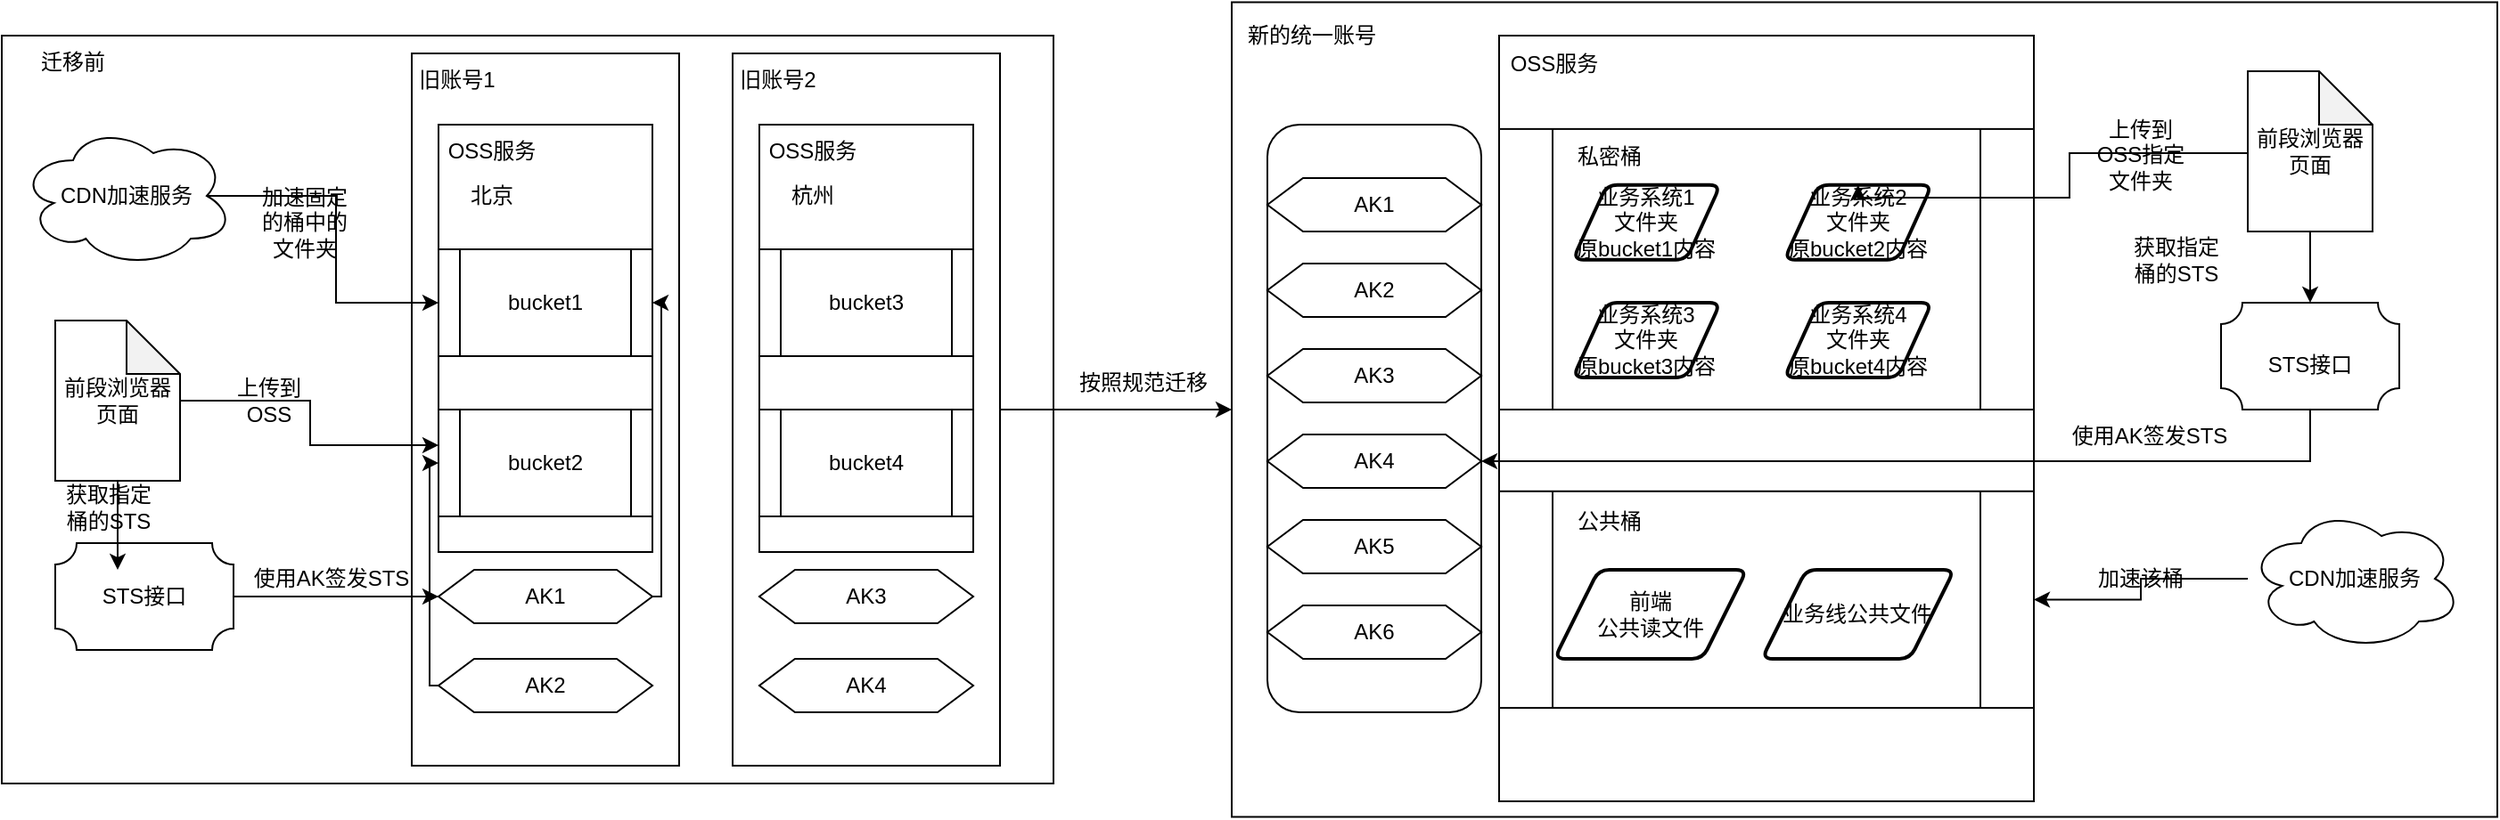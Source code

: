 <mxfile version="23.1.5" type="github">
  <diagram name="第 1 页" id="iLjAjqQb9KWdLm3wUgoo">
    <mxGraphModel dx="2198" dy="721" grid="1" gridSize="10" guides="1" tooltips="1" connect="1" arrows="1" fold="1" page="1" pageScale="1" pageWidth="827" pageHeight="1169" math="0" shadow="0">
      <root>
        <mxCell id="0" />
        <mxCell id="1" parent="0" />
        <mxCell id="bZHoPSVfE0p630b7jCPD-7" value="" style="rounded=0;whiteSpace=wrap;html=1;" vertex="1" parent="1">
          <mxGeometry x="360" y="71.25" width="710" height="457.5" as="geometry" />
        </mxCell>
        <mxCell id="bZHoPSVfE0p630b7jCPD-23" value="" style="rounded=0;whiteSpace=wrap;html=1;" vertex="1" parent="1">
          <mxGeometry x="-330" y="90" width="590" height="420" as="geometry" />
        </mxCell>
        <mxCell id="bZHoPSVfE0p630b7jCPD-8" value="" style="edgeStyle=orthogonalEdgeStyle;rounded=0;orthogonalLoop=1;jettySize=auto;html=1;" edge="1" parent="1" source="bZHoPSVfE0p630b7jCPD-1" target="bZHoPSVfE0p630b7jCPD-7">
          <mxGeometry relative="1" as="geometry" />
        </mxCell>
        <mxCell id="bZHoPSVfE0p630b7jCPD-56" value="" style="rounded=1;whiteSpace=wrap;html=1;" vertex="1" parent="1">
          <mxGeometry x="380" y="140" width="120" height="330" as="geometry" />
        </mxCell>
        <mxCell id="bZHoPSVfE0p630b7jCPD-1" value="" style="rounded=0;whiteSpace=wrap;html=1;" vertex="1" parent="1">
          <mxGeometry x="80" y="100" width="150" height="400" as="geometry" />
        </mxCell>
        <mxCell id="bZHoPSVfE0p630b7jCPD-2" value="旧账号2" style="text;html=1;align=center;verticalAlign=middle;resizable=0;points=[];autosize=1;strokeColor=none;fillColor=none;" vertex="1" parent="1">
          <mxGeometry x="70" y="100" width="70" height="30" as="geometry" />
        </mxCell>
        <mxCell id="bZHoPSVfE0p630b7jCPD-3" value="" style="rounded=0;whiteSpace=wrap;html=1;" vertex="1" parent="1">
          <mxGeometry x="95" y="140" width="120" height="240" as="geometry" />
        </mxCell>
        <mxCell id="bZHoPSVfE0p630b7jCPD-4" value="OSS服务" style="text;html=1;align=center;verticalAlign=middle;whiteSpace=wrap;rounded=0;" vertex="1" parent="1">
          <mxGeometry x="95" y="140" width="60" height="30" as="geometry" />
        </mxCell>
        <mxCell id="bZHoPSVfE0p630b7jCPD-5" value="bucket3" style="shape=process;whiteSpace=wrap;html=1;backgroundOutline=1;" vertex="1" parent="1">
          <mxGeometry x="95" y="210" width="120" height="60" as="geometry" />
        </mxCell>
        <mxCell id="bZHoPSVfE0p630b7jCPD-6" value="bucket4" style="shape=process;whiteSpace=wrap;html=1;backgroundOutline=1;" vertex="1" parent="1">
          <mxGeometry x="95" y="300" width="120" height="60" as="geometry" />
        </mxCell>
        <mxCell id="bZHoPSVfE0p630b7jCPD-9" value="按照规范迁移" style="text;html=1;align=center;verticalAlign=middle;resizable=0;points=[];autosize=1;strokeColor=none;fillColor=none;" vertex="1" parent="1">
          <mxGeometry x="260" y="270" width="100" height="30" as="geometry" />
        </mxCell>
        <mxCell id="bZHoPSVfE0p630b7jCPD-10" value="新的统一账号" style="text;html=1;align=center;verticalAlign=middle;whiteSpace=wrap;rounded=0;" vertex="1" parent="1">
          <mxGeometry x="360" y="75" width="90" height="30" as="geometry" />
        </mxCell>
        <mxCell id="bZHoPSVfE0p630b7jCPD-17" value="" style="rounded=0;whiteSpace=wrap;html=1;" vertex="1" parent="1">
          <mxGeometry x="-100" y="100" width="150" height="400" as="geometry" />
        </mxCell>
        <mxCell id="bZHoPSVfE0p630b7jCPD-18" value="旧账号1" style="text;html=1;align=center;verticalAlign=middle;resizable=0;points=[];autosize=1;strokeColor=none;fillColor=none;" vertex="1" parent="1">
          <mxGeometry x="-110" y="100" width="70" height="30" as="geometry" />
        </mxCell>
        <mxCell id="bZHoPSVfE0p630b7jCPD-19" value="" style="rounded=0;whiteSpace=wrap;html=1;" vertex="1" parent="1">
          <mxGeometry x="-85" y="140" width="120" height="240" as="geometry" />
        </mxCell>
        <mxCell id="bZHoPSVfE0p630b7jCPD-20" value="OSS服务" style="text;html=1;align=center;verticalAlign=middle;whiteSpace=wrap;rounded=0;" vertex="1" parent="1">
          <mxGeometry x="-85" y="140" width="60" height="30" as="geometry" />
        </mxCell>
        <mxCell id="bZHoPSVfE0p630b7jCPD-21" value="bucket1" style="shape=process;whiteSpace=wrap;html=1;backgroundOutline=1;" vertex="1" parent="1">
          <mxGeometry x="-85" y="210" width="120" height="60" as="geometry" />
        </mxCell>
        <mxCell id="bZHoPSVfE0p630b7jCPD-22" value="bucket2" style="shape=process;whiteSpace=wrap;html=1;backgroundOutline=1;" vertex="1" parent="1">
          <mxGeometry x="-85" y="300" width="120" height="60" as="geometry" />
        </mxCell>
        <mxCell id="bZHoPSVfE0p630b7jCPD-24" value="迁移前" style="text;html=1;align=center;verticalAlign=middle;whiteSpace=wrap;rounded=0;" vertex="1" parent="1">
          <mxGeometry x="-320" y="90" width="60" height="30" as="geometry" />
        </mxCell>
        <mxCell id="bZHoPSVfE0p630b7jCPD-26" style="edgeStyle=orthogonalEdgeStyle;rounded=0;orthogonalLoop=1;jettySize=auto;html=1;exitX=0.875;exitY=0.5;exitDx=0;exitDy=0;exitPerimeter=0;" edge="1" parent="1" source="bZHoPSVfE0p630b7jCPD-34" target="bZHoPSVfE0p630b7jCPD-21">
          <mxGeometry relative="1" as="geometry">
            <mxPoint x="-190" y="180" as="sourcePoint" />
          </mxGeometry>
        </mxCell>
        <mxCell id="bZHoPSVfE0p630b7jCPD-27" value="加速固定的桶中的文件夹" style="text;html=1;align=center;verticalAlign=middle;whiteSpace=wrap;rounded=0;" vertex="1" parent="1">
          <mxGeometry x="-190" y="180" width="60" height="30" as="geometry" />
        </mxCell>
        <mxCell id="bZHoPSVfE0p630b7jCPD-28" value="杭州" style="text;html=1;align=center;verticalAlign=middle;whiteSpace=wrap;rounded=0;" vertex="1" parent="1">
          <mxGeometry x="95" y="165" width="60" height="30" as="geometry" />
        </mxCell>
        <mxCell id="bZHoPSVfE0p630b7jCPD-29" value="北京" style="text;html=1;align=center;verticalAlign=middle;whiteSpace=wrap;rounded=0;" vertex="1" parent="1">
          <mxGeometry x="-85" y="165" width="60" height="30" as="geometry" />
        </mxCell>
        <mxCell id="bZHoPSVfE0p630b7jCPD-38" style="edgeStyle=orthogonalEdgeStyle;rounded=0;orthogonalLoop=1;jettySize=auto;html=1;" edge="1" parent="1" source="bZHoPSVfE0p630b7jCPD-30" target="bZHoPSVfE0p630b7jCPD-21">
          <mxGeometry relative="1" as="geometry">
            <Array as="points">
              <mxPoint x="40" y="405" />
              <mxPoint x="40" y="240" />
            </Array>
          </mxGeometry>
        </mxCell>
        <mxCell id="bZHoPSVfE0p630b7jCPD-30" value="AK1" style="shape=hexagon;perimeter=hexagonPerimeter2;whiteSpace=wrap;html=1;fixedSize=1;" vertex="1" parent="1">
          <mxGeometry x="-85" y="390" width="120" height="30" as="geometry" />
        </mxCell>
        <mxCell id="bZHoPSVfE0p630b7jCPD-31" value="AK4" style="shape=hexagon;perimeter=hexagonPerimeter2;whiteSpace=wrap;html=1;fixedSize=1;" vertex="1" parent="1">
          <mxGeometry x="95" y="440" width="120" height="30" as="geometry" />
        </mxCell>
        <mxCell id="bZHoPSVfE0p630b7jCPD-32" value="AK3" style="shape=hexagon;perimeter=hexagonPerimeter2;whiteSpace=wrap;html=1;fixedSize=1;" vertex="1" parent="1">
          <mxGeometry x="95" y="390" width="120" height="30" as="geometry" />
        </mxCell>
        <mxCell id="bZHoPSVfE0p630b7jCPD-39" style="edgeStyle=orthogonalEdgeStyle;rounded=0;orthogonalLoop=1;jettySize=auto;html=1;entryX=0;entryY=0.5;entryDx=0;entryDy=0;" edge="1" parent="1" source="bZHoPSVfE0p630b7jCPD-33" target="bZHoPSVfE0p630b7jCPD-22">
          <mxGeometry relative="1" as="geometry">
            <Array as="points">
              <mxPoint x="-90" y="455" />
              <mxPoint x="-90" y="330" />
            </Array>
          </mxGeometry>
        </mxCell>
        <mxCell id="bZHoPSVfE0p630b7jCPD-33" value="AK2" style="shape=hexagon;perimeter=hexagonPerimeter2;whiteSpace=wrap;html=1;fixedSize=1;" vertex="1" parent="1">
          <mxGeometry x="-85" y="440" width="120" height="30" as="geometry" />
        </mxCell>
        <mxCell id="bZHoPSVfE0p630b7jCPD-34" value="CDN加速服务" style="ellipse;shape=cloud;whiteSpace=wrap;html=1;" vertex="1" parent="1">
          <mxGeometry x="-320" y="140" width="120" height="80" as="geometry" />
        </mxCell>
        <mxCell id="bZHoPSVfE0p630b7jCPD-40" style="edgeStyle=orthogonalEdgeStyle;rounded=0;orthogonalLoop=1;jettySize=auto;html=1;" edge="1" parent="1" source="bZHoPSVfE0p630b7jCPD-35" target="bZHoPSVfE0p630b7jCPD-30">
          <mxGeometry relative="1" as="geometry" />
        </mxCell>
        <mxCell id="bZHoPSVfE0p630b7jCPD-35" value="" style="verticalLabelPosition=bottom;verticalAlign=top;html=1;shape=mxgraph.basic.plaque;dx=6;whiteSpace=wrap;" vertex="1" parent="1">
          <mxGeometry x="-300" y="375" width="100" height="60" as="geometry" />
        </mxCell>
        <mxCell id="bZHoPSVfE0p630b7jCPD-36" value="STS接口" style="text;html=1;align=center;verticalAlign=middle;whiteSpace=wrap;rounded=0;" vertex="1" parent="1">
          <mxGeometry x="-280" y="390" width="60" height="30" as="geometry" />
        </mxCell>
        <mxCell id="bZHoPSVfE0p630b7jCPD-41" value="使用AK签发STS" style="text;html=1;align=center;verticalAlign=middle;whiteSpace=wrap;rounded=0;" vertex="1" parent="1">
          <mxGeometry x="-190" y="380" width="90" height="30" as="geometry" />
        </mxCell>
        <mxCell id="bZHoPSVfE0p630b7jCPD-43" style="edgeStyle=orthogonalEdgeStyle;rounded=0;orthogonalLoop=1;jettySize=auto;html=1;entryX=0.25;entryY=0;entryDx=0;entryDy=0;" edge="1" parent="1" source="bZHoPSVfE0p630b7jCPD-42" target="bZHoPSVfE0p630b7jCPD-36">
          <mxGeometry relative="1" as="geometry" />
        </mxCell>
        <mxCell id="bZHoPSVfE0p630b7jCPD-42" value="前段浏览器页面" style="shape=note;whiteSpace=wrap;html=1;backgroundOutline=1;darkOpacity=0.05;" vertex="1" parent="1">
          <mxGeometry x="-300" y="250" width="70" height="90" as="geometry" />
        </mxCell>
        <mxCell id="bZHoPSVfE0p630b7jCPD-45" value="&lt;div&gt;获取指定桶的STS&lt;/div&gt;" style="text;html=1;align=center;verticalAlign=middle;whiteSpace=wrap;rounded=0;" vertex="1" parent="1">
          <mxGeometry x="-300" y="340" width="60" height="30" as="geometry" />
        </mxCell>
        <mxCell id="bZHoPSVfE0p630b7jCPD-48" value="" style="edgeStyle=orthogonalEdgeStyle;rounded=0;orthogonalLoop=1;jettySize=auto;html=1;" edge="1" parent="1" source="bZHoPSVfE0p630b7jCPD-42" target="bZHoPSVfE0p630b7jCPD-22">
          <mxGeometry relative="1" as="geometry">
            <mxPoint x="-230" y="295" as="sourcePoint" />
            <mxPoint x="-85" y="320" as="targetPoint" />
            <Array as="points">
              <mxPoint x="-157" y="295" />
              <mxPoint x="-157" y="320" />
            </Array>
          </mxGeometry>
        </mxCell>
        <mxCell id="bZHoPSVfE0p630b7jCPD-47" value="上传到OSS" style="text;html=1;align=center;verticalAlign=middle;whiteSpace=wrap;rounded=0;" vertex="1" parent="1">
          <mxGeometry x="-210" y="280" width="60" height="30" as="geometry" />
        </mxCell>
        <mxCell id="bZHoPSVfE0p630b7jCPD-49" value="AK2" style="shape=hexagon;perimeter=hexagonPerimeter2;whiteSpace=wrap;html=1;fixedSize=1;" vertex="1" parent="1">
          <mxGeometry x="380" y="218" width="120" height="30" as="geometry" />
        </mxCell>
        <mxCell id="bZHoPSVfE0p630b7jCPD-50" value="AK6" style="shape=hexagon;perimeter=hexagonPerimeter2;whiteSpace=wrap;html=1;fixedSize=1;" vertex="1" parent="1">
          <mxGeometry x="380" y="410" width="120" height="30" as="geometry" />
        </mxCell>
        <mxCell id="bZHoPSVfE0p630b7jCPD-51" value="AK1" style="shape=hexagon;perimeter=hexagonPerimeter2;whiteSpace=wrap;html=1;fixedSize=1;" vertex="1" parent="1">
          <mxGeometry x="380" y="170" width="120" height="30" as="geometry" />
        </mxCell>
        <mxCell id="bZHoPSVfE0p630b7jCPD-52" value="AK3" style="shape=hexagon;perimeter=hexagonPerimeter2;whiteSpace=wrap;html=1;fixedSize=1;" vertex="1" parent="1">
          <mxGeometry x="380" y="266" width="120" height="30" as="geometry" />
        </mxCell>
        <mxCell id="bZHoPSVfE0p630b7jCPD-53" value="AK4" style="shape=hexagon;perimeter=hexagonPerimeter2;whiteSpace=wrap;html=1;fixedSize=1;" vertex="1" parent="1">
          <mxGeometry x="380" y="314" width="120" height="30" as="geometry" />
        </mxCell>
        <mxCell id="bZHoPSVfE0p630b7jCPD-54" value="AK5" style="shape=hexagon;perimeter=hexagonPerimeter2;whiteSpace=wrap;html=1;fixedSize=1;" vertex="1" parent="1">
          <mxGeometry x="380" y="362" width="120" height="30" as="geometry" />
        </mxCell>
        <mxCell id="bZHoPSVfE0p630b7jCPD-64" value="" style="group" vertex="1" connectable="0" parent="1">
          <mxGeometry x="510" y="90" width="300" height="430" as="geometry" />
        </mxCell>
        <mxCell id="bZHoPSVfE0p630b7jCPD-57" value="" style="rounded=0;whiteSpace=wrap;html=1;" vertex="1" parent="bZHoPSVfE0p630b7jCPD-64">
          <mxGeometry width="300" height="430" as="geometry" />
        </mxCell>
        <mxCell id="bZHoPSVfE0p630b7jCPD-58" value="OSS服务" style="text;html=1;align=center;verticalAlign=middle;whiteSpace=wrap;rounded=0;" vertex="1" parent="bZHoPSVfE0p630b7jCPD-64">
          <mxGeometry width="62.069" height="31.463" as="geometry" />
        </mxCell>
        <mxCell id="bZHoPSVfE0p630b7jCPD-59" value="" style="shape=process;whiteSpace=wrap;html=1;backgroundOutline=1;" vertex="1" parent="bZHoPSVfE0p630b7jCPD-64">
          <mxGeometry y="52.44" width="300" height="157.56" as="geometry" />
        </mxCell>
        <mxCell id="bZHoPSVfE0p630b7jCPD-60" value="" style="shape=process;whiteSpace=wrap;html=1;backgroundOutline=1;" vertex="1" parent="bZHoPSVfE0p630b7jCPD-64">
          <mxGeometry y="255.902" width="300" height="121.659" as="geometry" />
        </mxCell>
        <mxCell id="bZHoPSVfE0p630b7jCPD-61" value="私密桶" style="text;html=1;align=center;verticalAlign=middle;whiteSpace=wrap;rounded=0;" vertex="1" parent="bZHoPSVfE0p630b7jCPD-64">
          <mxGeometry x="31.034" y="52.439" width="62.069" height="31.463" as="geometry" />
        </mxCell>
        <mxCell id="bZHoPSVfE0p630b7jCPD-62" value="公共桶" style="text;html=1;align=center;verticalAlign=middle;whiteSpace=wrap;rounded=0;" vertex="1" parent="bZHoPSVfE0p630b7jCPD-64">
          <mxGeometry x="31.034" y="256.951" width="62.069" height="31.463" as="geometry" />
        </mxCell>
        <mxCell id="bZHoPSVfE0p630b7jCPD-63" value="&lt;div&gt;业务系统1&lt;/div&gt;&lt;div&gt;文件夹&lt;/div&gt;&lt;div&gt;原bucket1内容&lt;br&gt;&lt;/div&gt;" style="shape=parallelogram;html=1;strokeWidth=2;perimeter=parallelogramPerimeter;whiteSpace=wrap;rounded=1;arcSize=12;size=0.23;" vertex="1" parent="bZHoPSVfE0p630b7jCPD-64">
          <mxGeometry x="41.379" y="83.902" width="82.759" height="41.951" as="geometry" />
        </mxCell>
        <mxCell id="bZHoPSVfE0p630b7jCPD-73" value="&lt;div&gt;业务系统2&lt;/div&gt;&lt;div&gt;文件夹&lt;/div&gt;&lt;div&gt;原bucket2内容&lt;br&gt;&lt;/div&gt;" style="shape=parallelogram;html=1;strokeWidth=2;perimeter=parallelogramPerimeter;whiteSpace=wrap;rounded=1;arcSize=12;size=0.23;" vertex="1" parent="bZHoPSVfE0p630b7jCPD-64">
          <mxGeometry x="159.999" y="83.902" width="82.759" height="41.951" as="geometry" />
        </mxCell>
        <mxCell id="bZHoPSVfE0p630b7jCPD-74" value="&lt;div&gt;业务系统3&lt;/div&gt;&lt;div&gt;文件夹&lt;/div&gt;&lt;div&gt;原bucket3内容&lt;br&gt;&lt;/div&gt;" style="shape=parallelogram;html=1;strokeWidth=2;perimeter=parallelogramPerimeter;whiteSpace=wrap;rounded=1;arcSize=12;size=0.23;" vertex="1" parent="bZHoPSVfE0p630b7jCPD-64">
          <mxGeometry x="41.379" y="150.002" width="82.759" height="41.951" as="geometry" />
        </mxCell>
        <mxCell id="bZHoPSVfE0p630b7jCPD-75" value="&lt;div&gt;业务系统4&lt;/div&gt;&lt;div&gt;文件夹&lt;/div&gt;&lt;div&gt;原bucket4内容&lt;br&gt;&lt;/div&gt;" style="shape=parallelogram;html=1;strokeWidth=2;perimeter=parallelogramPerimeter;whiteSpace=wrap;rounded=1;arcSize=12;size=0.23;" vertex="1" parent="bZHoPSVfE0p630b7jCPD-64">
          <mxGeometry x="159.999" y="150.002" width="82.759" height="41.951" as="geometry" />
        </mxCell>
        <mxCell id="bZHoPSVfE0p630b7jCPD-76" value="&lt;div&gt;前端&lt;/div&gt;&lt;div&gt;公共读文件&lt;/div&gt;" style="shape=parallelogram;html=1;strokeWidth=2;perimeter=parallelogramPerimeter;whiteSpace=wrap;rounded=1;arcSize=12;size=0.23;" vertex="1" parent="bZHoPSVfE0p630b7jCPD-64">
          <mxGeometry x="31.03" y="300" width="107.93" height="50" as="geometry" />
        </mxCell>
        <mxCell id="bZHoPSVfE0p630b7jCPD-77" value="业务线公共文件" style="shape=parallelogram;html=1;strokeWidth=2;perimeter=parallelogramPerimeter;whiteSpace=wrap;rounded=1;arcSize=12;size=0.23;" vertex="1" parent="bZHoPSVfE0p630b7jCPD-64">
          <mxGeometry x="147.41" y="300" width="107.93" height="50" as="geometry" />
        </mxCell>
        <mxCell id="bZHoPSVfE0p630b7jCPD-78" value="加速该桶" style="text;html=1;align=center;verticalAlign=middle;whiteSpace=wrap;rounded=0;" vertex="1" parent="1">
          <mxGeometry x="840" y="380" width="60" height="30" as="geometry" />
        </mxCell>
        <mxCell id="bZHoPSVfE0p630b7jCPD-81" style="edgeStyle=orthogonalEdgeStyle;rounded=0;orthogonalLoop=1;jettySize=auto;html=1;" edge="1" parent="1" source="bZHoPSVfE0p630b7jCPD-79" target="bZHoPSVfE0p630b7jCPD-60">
          <mxGeometry relative="1" as="geometry" />
        </mxCell>
        <mxCell id="bZHoPSVfE0p630b7jCPD-79" value="CDN加速服务" style="ellipse;shape=cloud;whiteSpace=wrap;html=1;" vertex="1" parent="1">
          <mxGeometry x="930" y="355" width="120" height="80" as="geometry" />
        </mxCell>
        <mxCell id="bZHoPSVfE0p630b7jCPD-82" style="edgeStyle=orthogonalEdgeStyle;rounded=0;orthogonalLoop=1;jettySize=auto;html=1;entryX=1;entryY=0.5;entryDx=0;entryDy=0;exitX=0.5;exitY=1;exitDx=0;exitDy=0;exitPerimeter=0;" edge="1" parent="1" source="bZHoPSVfE0p630b7jCPD-83" target="bZHoPSVfE0p630b7jCPD-53">
          <mxGeometry relative="1" as="geometry">
            <mxPoint x="1075" y="266" as="targetPoint" />
            <Array as="points" />
          </mxGeometry>
        </mxCell>
        <mxCell id="bZHoPSVfE0p630b7jCPD-83" value="" style="verticalLabelPosition=bottom;verticalAlign=top;html=1;shape=mxgraph.basic.plaque;dx=6;whiteSpace=wrap;" vertex="1" parent="1">
          <mxGeometry x="915" y="240" width="100" height="60" as="geometry" />
        </mxCell>
        <mxCell id="bZHoPSVfE0p630b7jCPD-84" value="STS接口" style="text;html=1;align=center;verticalAlign=middle;whiteSpace=wrap;rounded=0;" vertex="1" parent="1">
          <mxGeometry x="935" y="260" width="60" height="30" as="geometry" />
        </mxCell>
        <mxCell id="bZHoPSVfE0p630b7jCPD-86" style="edgeStyle=orthogonalEdgeStyle;rounded=0;orthogonalLoop=1;jettySize=auto;html=1;" edge="1" parent="1" source="bZHoPSVfE0p630b7jCPD-87">
          <mxGeometry relative="1" as="geometry">
            <mxPoint x="965" y="240" as="targetPoint" />
          </mxGeometry>
        </mxCell>
        <mxCell id="bZHoPSVfE0p630b7jCPD-87" value="前段浏览器页面" style="shape=note;whiteSpace=wrap;html=1;backgroundOutline=1;darkOpacity=0.05;" vertex="1" parent="1">
          <mxGeometry x="930" y="110" width="70" height="90" as="geometry" />
        </mxCell>
        <mxCell id="bZHoPSVfE0p630b7jCPD-88" value="&lt;div&gt;获取指定桶的STS&lt;/div&gt;" style="text;html=1;align=center;verticalAlign=middle;whiteSpace=wrap;rounded=0;" vertex="1" parent="1">
          <mxGeometry x="860" y="201" width="60" height="30" as="geometry" />
        </mxCell>
        <mxCell id="bZHoPSVfE0p630b7jCPD-91" value="" style="edgeStyle=orthogonalEdgeStyle;rounded=0;orthogonalLoop=1;jettySize=auto;html=1;exitX=0;exitY=0.5;exitDx=0;exitDy=0;exitPerimeter=0;entryX=0.5;entryY=0;entryDx=0;entryDy=0;" edge="1" parent="1" source="bZHoPSVfE0p630b7jCPD-87" target="bZHoPSVfE0p630b7jCPD-73">
          <mxGeometry relative="1" as="geometry">
            <mxPoint x="930" y="155" as="sourcePoint" />
            <mxPoint x="750" y="181" as="targetPoint" />
            <Array as="points">
              <mxPoint x="930" y="156" />
              <mxPoint x="830" y="156" />
              <mxPoint x="830" y="181" />
              <mxPoint x="711" y="181" />
            </Array>
          </mxGeometry>
        </mxCell>
        <mxCell id="bZHoPSVfE0p630b7jCPD-90" value="上传到OSS指定文件夹" style="text;html=1;align=center;verticalAlign=middle;whiteSpace=wrap;rounded=0;" vertex="1" parent="1">
          <mxGeometry x="840" y="142.44" width="60" height="30" as="geometry" />
        </mxCell>
        <mxCell id="bZHoPSVfE0p630b7jCPD-85" value="使用AK签发STS" style="text;html=1;align=center;verticalAlign=middle;whiteSpace=wrap;rounded=0;" vertex="1" parent="1">
          <mxGeometry x="830" y="300" width="90" height="30" as="geometry" />
        </mxCell>
      </root>
    </mxGraphModel>
  </diagram>
</mxfile>
